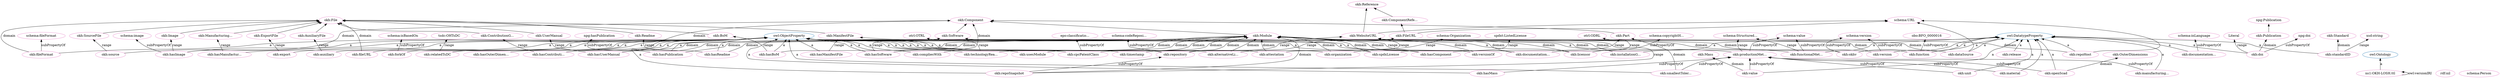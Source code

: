 digraph G {
  rankdir=BT
  node[height=.3]
"https://github.com/OPEN-NEXT/OKH-LOSH/raw/master/OKH-LOSH.ttl#File" [fillcolor="#1f77b4" color="#1f77b4" label="okh:File"]
"https://github.com/OPEN-NEXT/OKH-LOSH/raw/master/OKH-LOSH.ttl#ComponentReference" [fillcolor="#1f77b4" color="#1f77b4" label="okh:ComponentRefe..."]
"https://github.com/OPEN-NEXT/OKH-LOSH/raw/master/OKH-LOSH.ttl#Module" [fillcolor="#1f77b4" color="#1f77b4" label="okh:Module"]
"https://github.com/OPEN-NEXT/OKH-LOSH/raw/master/OKH-LOSH.ttl#SourceFile" [fillcolor="#1f77b4" color="#1f77b4" label="okh:SourceFile"]
"http://www.w3.org/2002/07/owl#ObjectProperty" [fillcolor="#1f77b4" color="#1f77b4" label="owl:ObjectProperty"]
"https://github.com/OPEN-NEXT/OKH-LOSH/raw/master/OKH-LOSH.ttl#Part" [fillcolor="#1f77b4" color="#1f77b4" label="okh:Part"]
"https://github.com/OPEN-NEXT/OKH-LOSH/raw/master/OKH-LOSH.ttl#Component" [fillcolor="#1f77b4" color="#1f77b4" label="okh:Component"]
"https://github.com/OPEN-NEXT/OKH-LOSH/raw/master/OKH-LOSH.ttl#ManufacturingInstructions" [fillcolor="#1f77b4" color="#1f77b4" label="okh:Manufacturing..."]
"http://ns.nature.com/terms/Publication" [fillcolor="#1f77b4" color="#1f77b4" label="npg:Publication"]
"https://github.com/OPEN-NEXT/OKH-LOSH/raw/master/OKH-LOSH.ttl#Mass" [fillcolor="#1f77b4" color="#1f77b4" label="okh:Mass"]
"https://github.com/OPEN-NEXT/OKH-LOSH/raw/master/OKH-LOSH.ttl#ContributionGuide" [fillcolor="#1f77b4" color="#1f77b4" label="okh:ContributionG..."]
"https://github.com/OPEN-NEXT/OKH-LOSH/raw/master/OKH-LOSH.ttl#Software" [fillcolor="#1f77b4" color="#1f77b4" label="okh:Software"]
"https://github.com/OPEN-NEXT/OKH-LOSH/raw/master/OKH-LOSH.ttl#OuterDimensions" [fillcolor="#1f77b4" color="#1f77b4" label="okh:OuterDimensions"]
"http://www.w3.org/2002/07/owl#Ontology" [fillcolor="#1f77b4" color="#1f77b4" label="owl:Ontology"]
"https://github.com/OPEN-NEXT/OKH-LOSH/raw/master/OKH-LOSH.ttl#WebsiteURL" [fillcolor="#1f77b4" color="#1f77b4" label="okh:WebsiteURL"]
"https://github.com/OPEN-NEXT/OKH-LOSH/raw/master/OKH-LOSH.ttl#Publication" [fillcolor="#1f77b4" color="#1f77b4" label="okh:Publication"]
"https://github.com/OPEN-NEXT/OKH-LOSH/raw/master/OKH-LOSH.ttl#ManifestFile" [fillcolor="#1f77b4" color="#1f77b4" label="okh:ManifestFile"]
"https://github.com/OPEN-NEXT/OKH-LOSH/raw/master/OKH-LOSH.ttl#ExportFile" [fillcolor="#1f77b4" color="#1f77b4" label="okh:ExportFile"]
"https://github.com/OPEN-NEXT/OKH-LOSH/raw/master/OKH-LOSH.ttl#Reference" [fillcolor="#1f77b4" color="#1f77b4" label="okh:Reference"]
"https://github.com/OPEN-NEXT/OKH-LOSH/raw/master/OKH-LOSH.ttl#UserManual" [fillcolor="#1f77b4" color="#1f77b4" label="okh:UserManual"]
"https://github.com/OPEN-NEXT/OKH-LOSH/raw/master/OKH-LOSH.ttl#Standard" [fillcolor="#1f77b4" color="#1f77b4" label="okh:Standard"]
"http://www.w3.org/2002/07/owl#DatatypeProperty" [fillcolor="#1f77b4" color="#1f77b4" label="owl:DatatypeProperty"]
"https://github.com/OPEN-NEXT/OKH-LOSH/raw/master/OKH-LOSH.ttl#BoM" [fillcolor="#1f77b4" color="#1f77b4" label="okh:BoM"]
"https://github.com/OPEN-NEXT/OKH-LOSH/raw/master/OKH-LOSH.ttl#Readme" [fillcolor="#1f77b4" color="#1f77b4" label="okh:Readme"]
"http://schema.org/URL" [fillcolor="#1f77b4" color="#1f77b4" label="schema:URL"]
"https://github.com/OPEN-NEXT/OKH-LOSH/raw/master/OKH-LOSH.ttl#AuxiliaryFile" [fillcolor="#1f77b4" color="#1f77b4" label="okh:AuxiliaryFile"]
"https://github.com/OPEN-NEXT/OKH-LOSH/raw/master/OKH-LOSH.ttl#Image" [fillcolor="#1f77b4" color="#1f77b4" label="okh:Image"]
"https://github.com/OPEN-NEXT/OKH-LOSH/raw/master/OKH-LOSH.ttl#FileURL" [fillcolor="#1f77b4" color="#1f77b4" label="okh:FileURL"]
"https://github.com/OPEN-NEXT/OKH-LOSH/raw/master/OKH-LOSH.ttl#hasPublication" [fillcolor="#e377c2" color="#e377c2" label="okh:hasPublication"]
"https://github.com/OPEN-NEXT/OKH-LOSH/raw/master/OKH-LOSH.ttl#installationGuide" [fillcolor="#e377c2" color="#e377c2" label="okh:installationG..."]
"https://github.com/OPEN-NEXT/OKH-LOSH/raw/master/OKH-LOSH.ttl#File" [fillcolor="#e377c2" color="#e377c2" label="okh:File"]
"https://github.com/OPEN-NEXT/OKH-LOSH/raw/master/OKH-LOSH.ttl#hasSoftware" [fillcolor="#e377c2" color="#e377c2" label="okh:hasSoftware"]
"https://github.com/OPEN-NEXT/OKH-LOSH/raw/master/OKH-LOSH.ttl#Software" [fillcolor="#e377c2" color="#e377c2" label="okh:Software"]
"http://schema.org/version" [fillcolor="#e377c2" color="#e377c2" label="schema:version"]
"https://github.com/OPEN-NEXT/OKH-LOSH/raw/master/OKH-LOSH.ttl#fileFormat" [fillcolor="#e377c2" color="#e377c2" label="okh:fileFormat"]
"https://github.com/OPEN-NEXT/OKH-LOSH/raw/master/OTRL.ttl#ODRL" [fillcolor="#e377c2" color="#e377c2" label="otrl:ODRL"]
"https://github.com/OPEN-NEXT/OKH-LOSH/raw/master/OKH-LOSH.ttl#Module" [fillcolor="#e377c2" color="#e377c2" label="okh:Module"]
"https://github.com/OPEN-NEXT/OKH-LOSH/raw/master/OKH-LOSH.ttl#Component" [fillcolor="#e377c2" color="#e377c2" label="okh:Component"]
"http://www.w3.org/1999/02/22-rdf-syntax-ns#nil" [fillcolor="#e377c2" color="#e377c2" label="rdf:nil"]
"http://purl.obolibrary.org/obo/BFO_0000016" [fillcolor="#e377c2" color="#e377c2" label="obo:BFO_0000016"]
"https://github.com/OPEN-NEXT/OKH-LOSH/raw/master/OKH-LOSH.ttl#value" [fillcolor="#e377c2" color="#e377c2" label="okh:value"]
"https://github.com/OPEN-NEXT/OKH-LOSH/raw/master/OKH-LOSH.ttl#smallestToleranceClass" [fillcolor="#e377c2" color="#e377c2" label="okh:smallestToler..."]
"https://github.com/OPEN-NEXT/OKH-LOSH/raw/master/OKH-LOSH.ttl#function" [fillcolor="#e377c2" color="#e377c2" label="okh:function"]
"https://github.com/OPEN-NEXT/OKH-LOSH/raw/master/OKH-LOSH.ttl#timestamp" [fillcolor="#e377c2" color="#e377c2" label="okh:timestamp"]
"https://github.com/OPEN-NEXT/OKH-LOSH/raw/master/OKH-LOSH.ttl" [fillcolor="#e377c2" color="#e377c2" label="ns1:OKH-LOSH.ttl"]
"https://github.com/OPEN-NEXT/OKH-LOSH/raw/master/OKH-LOSH.ttl#WebsiteURL" [fillcolor="#e377c2" color="#e377c2" label="okh:WebsiteURL"]
"https://github.com/OPEN-NEXT/OKH-LOSH/raw/master/OKH-LOSH.ttl#technologyReadinessLevel" [fillcolor="#e377c2" color="#e377c2" label="okh:technologyRea..."]
"https://github.com/OPEN-NEXT/OKH-LOSH/raw/master/OKH-LOSH.ttl#Part" [fillcolor="#e377c2" color="#e377c2" label="okh:Part"]
"https://github.com/OPEN-NEXT/OKH-LOSH/raw/master/OKH-LOSH.ttl#productionMetadata" [fillcolor="#e377c2" color="#e377c2" label="okh:productionMet..."]
"https://github.com/OPEN-NEXT/OKH-LOSH/raw/master/OKH-LOSH.ttl#OuterDimensions" [fillcolor="#e377c2" color="#e377c2" label="okh:OuterDimensions"]
"https://github.com/OPEN-NEXT/OKH-LOSH/raw/master/OKH-LOSH.ttl#hasMass" [fillcolor="#e377c2" color="#e377c2" label="okh:hasMass"]
"https://github.com/OPEN-NEXT/OKH-LOSH/raw/master/OKH-LOSH.ttl#material" [fillcolor="#e377c2" color="#e377c2" label="okh:material"]
"https://github.com/OPEN-NEXT/OKH-LOSH/raw/master/OKH-LOSH.ttl#doi" [fillcolor="#e377c2" color="#e377c2" label="okh:doi"]
"https://github.com/OPEN-NEXT/OKH-LOSH/raw/master/OKH-LOSH.ttl#release" [fillcolor="#e377c2" color="#e377c2" label="okh:release"]
"http://ns.nature.com/terms/doi" [fillcolor="#e377c2" color="#e377c2" label="npg:doi"]
"https://github.com/OPEN-NEXT/OKH-LOSH/raw/master/OKH-LOSH.ttl#okhv" [fillcolor="#e377c2" color="#e377c2" label="okh:okhv"]
"https://github.com/OPEN-NEXT/OKH-LOSH/raw/master/OKH-LOSH.ttl#fileURL" [fillcolor="#e377c2" color="#e377c2" label="okh:fileURL"]
"https://github.com/OPEN-NEXT/OKH-LOSH/raw/master/OKH-LOSH.ttl#attestation" [fillcolor="#e377c2" color="#e377c2" label="okh:attestation"]
"https://github.com/OPEN-NEXT/OKH-LOSH/raw/master/OKH-LOSH.ttl#hasBoM" [fillcolor="#e377c2" color="#e377c2" label="okh:hasBoM"]
"https://github.com/OPEN-NEXT/OKH-LOSH/raw/master/OKH-LOSH.ttl#functionalMetadata" [fillcolor="#e377c2" color="#e377c2" label="okh:functionalMet..."]
"http://schema.org/URL" [fillcolor="#e377c2" color="#e377c2" label="schema:URL"]
"https://github.com/OPEN-NEXT/OKH-LOSH/raw/master/OKH-LOSH.ttl#documentationReadinessLevel" [fillcolor="#e377c2" color="#e377c2" label="okh:documentation..."]
"http://schema.org/Person" [fillcolor="#e377c2" color="#e377c2" label="schema:Person"]
"https://github.com/OPEN-NEXT/OKH-LOSH/raw/master/OKH-LOSH.ttl#licensor" [fillcolor="#e377c2" color="#e377c2" label="okh:licensor"]
"https://github.com/OPEN-NEXT/OKH-LOSH/raw/master/OKH-LOSH.ttl#dataSource" [fillcolor="#e377c2" color="#e377c2" label="okh:dataSource"]
"https://github.com/OPEN-NEXT/OKH-LOSH/raw/master/OKH-LOSH.ttl#usesModule" [fillcolor="#e377c2" color="#e377c2" label="okh:usesModule"]
"https://github.com/OPEN-NEXT/OKH-LOSH/raw/master/OKH-LOSH.ttl#hasComponent" [fillcolor="#e377c2" color="#e377c2" label="okh:hasComponent"]
"https://github.com/OPEN-NEXT/OKH-LOSH/raw/master/OKH-LOSH.ttl#ManifestFile" [fillcolor="#e377c2" color="#e377c2" label="okh:ManifestFile"]
"https://github.com/OPEN-NEXT/OKH-LOSH/raw/master/OKH-LOSH.ttl#hasManufacturingInstructions" [fillcolor="#e377c2" color="#e377c2" label="okh:hasManufactur..."]
"https://github.com/OPEN-NEXT/OKH-LOSH/raw/master/OKH-LOSH.ttl#openScad" [fillcolor="#e377c2" color="#e377c2" label="okh:openScad"]
"https://github.com/OPEN-NEXT/OKH-LOSH/raw/master/OKH-LOSH.ttl#hasOuterDimensions" [fillcolor="#e377c2" color="#e377c2" label="okh:hasOuterDimen..."]
"http://schema.org/Organization" [fillcolor="#e377c2" color="#e377c2" label="schema:Organization"]
"https://github.com/OPEN-NEXT/OKH-LOSH/raw/master/OKH-LOSH.ttl#Standard" [fillcolor="#e377c2" color="#e377c2" label="okh:Standard"]
"http://schema.org/inLanguage" [fillcolor="#e377c2" color="#e377c2" label="schema:inLanguage"]
"https://github.com/OPEN-NEXT/OKH-LOSH/raw/master/OKH-LOSH.ttl#unit" [fillcolor="#e377c2" color="#e377c2" label="okh:unit"]
"https://github.com/OPEN-NEXT/OKH-LOSH/raw/master/OKH-LOSH.ttl#alternativeLicense" [fillcolor="#e377c2" color="#e377c2" label="okh:alternativeLi..."]
"https://github.com/OPEN-NEXT/OKH-LOSH/raw/master/OKH-LOSH.ttl#auxiliary" [fillcolor="#e377c2" color="#e377c2" label="okh:auxiliary"]
"https://github.com/OPEN-NEXT/OKH-LOSH/raw/master/OKH-LOSH.ttl#Mass" [fillcolor="#e377c2" color="#e377c2" label="okh:Mass"]
"https://github.com/OPEN-NEXT/OKH-LOSH/raw/master/OKH-LOSH.ttl#FileURL" [fillcolor="#e377c2" color="#e377c2" label="okh:FileURL"]
"https://github.com/OPEN-NEXT/OKH-LOSH/raw/master/OKH-LOSH.ttl#hasContributionGuide" [fillcolor="#e377c2" color="#e377c2" label="okh:hasContributi..."]
"http://spdx.org/rdf/terms#ListedLicense" [fillcolor="#e377c2" color="#e377c2" label="spdxt:ListedLicense"]
"https://github.com/OPEN-NEXT/OKH-LOSH/raw/master/OKH-LOSH.ttl#ComponentReference" [fillcolor="#e377c2" color="#e377c2" label="okh:ComponentRefe..."]
"https://github.com/OPEN-NEXT/OKH-LOSH/raw/master/OKH-LOSH.ttl#hasManifestFile" [fillcolor="#e377c2" color="#e377c2" label="okh:hasManifestFile"]
"http://www.w3.org/2001/XMLSchema#string" [fillcolor="#e377c2" color="#e377c2" label="xsd:string"]
"https://github.com/OPEN-NEXT/OKH-LOSH/raw/master/OKH-LOSH.ttl#organization" [fillcolor="#e377c2" color="#e377c2" label="okh:organization"]
"https://github.com/OPEN-NEXT/OKH-LOSH/raw/master/OKH-LOSH.ttl#manufacturingProcess" [fillcolor="#e377c2" color="#e377c2" label="okh:manufacturing..."]
"http://schema.org/StructuredValue" [fillcolor="#e377c2" color="#e377c2" label="schema:Structured..."]
"https://gitlab.com/OSEGermany/oh-tsdc/-/raw/master/oh-tsdc.ttl#OHTsDC" [fillcolor="#e377c2" color="#e377c2" label="tsdc:OHTsDC"]
"http://schema.org/value" [fillcolor="#e377c2" color="#e377c2" label="schema:value"]
"https://github.com/OPEN-NEXT/OKH-LOSH/raw/master/OKH-LOSH.ttl#hasUserManual" [fillcolor="#e377c2" color="#e377c2" label="okh:hasUserManual"]
"http://schema.org/codeRepository" [fillcolor="#e377c2" color="#e377c2" label="schema:codeReposi..."]
"https://github.com/OPEN-NEXT/OKH-LOSH/raw/master/OKH-LOSH.ttl#version" [fillcolor="#e377c2" color="#e377c2" label="okh:version"]
"https://github.com/OPEN-NEXT/OKH-LOSH/raw/master/OKH-LOSH.ttl#ExportFile" [fillcolor="#e377c2" color="#e377c2" label="okh:ExportFile"]
"https://github.com/OPEN-NEXT/OKH-LOSH/raw/master/OKH-LOSH.ttl#relatedTsDC" [fillcolor="#e377c2" color="#e377c2" label="okh:relatedTsDC"]
"http://schema.org/image" [fillcolor="#e377c2" color="#e377c2" label="schema:image"]
"https://github.com/OPEN-NEXT/OKH-LOSH/raw/master/OKH-LOSH.ttl#hasImage" [fillcolor="#e377c2" color="#e377c2" label="okh:hasImage"]
"https://github.com/OPEN-NEXT/OKH-LOSH/raw/master/OKH-LOSH.ttl#Reference" [fillcolor="#e377c2" color="#e377c2" label="okh:Reference"]
"https://github.com/OPEN-NEXT/OKH-LOSH/raw/master/OKH-LOSH.ttl#UserManual" [fillcolor="#e377c2" color="#e377c2" label="okh:UserManual"]
"https://github.com/OPEN-NEXT/OKH-LOSH/raw/master/OKH-LOSH.ttl#repoSnapshot" [fillcolor="#e377c2" color="#e377c2" label="okh:repoSnapshot"]
"https://github.com/OPEN-NEXT/OKH-LOSH/raw/master/OKH-LOSH.ttl#spdxLicense" [fillcolor="#e377c2" color="#e377c2" label="okh:spdxLicense"]
"https://github.com/OPEN-NEXT/OKH-LOSH/raw/master/OKH-LOSH.ttl#Publication" [fillcolor="#e377c2" color="#e377c2" label="okh:Publication"]
"https://github.com/OPEN-NEXT/OKH-LOSH/raw/master/OKH-LOSH.ttl#repository" [fillcolor="#e377c2" color="#e377c2" label="okh:repository"]
"https://github.com/OPEN-NEXT/OKH-LOSH/raw/master/OKH-LOSH.ttl#documentationLanguage" [fillcolor="#e377c2" color="#e377c2" label="okh:documentation..."]
"https://github.com/OPEN-NEXT/OKH-LOSH/raw/master/OTRL.ttl#OTRL" [fillcolor="#e377c2" color="#e377c2" label="otrl:OTRL"]
"https://github.com/OPEN-NEXT/OKH-LOSH/raw/master/OKH-LOSH.ttl#cpcPatentClass" [fillcolor="#e377c2" color="#e377c2" label="okh:cpcPatentClass"]
"https://github.com/OPEN-NEXT/OKH-LOSH/raw/master/OKH-LOSH.ttl#ContributionGuide" [fillcolor="#e377c2" color="#e377c2" label="okh:ContributionG..."]
"https://github.com/OPEN-NEXT/OKH-LOSH/raw/master/OKH-LOSH.ttl#Image" [fillcolor="#e377c2" color="#e377c2" label="okh:Image"]
"http://ns.nature.com/terms/Publication" [fillcolor="#e377c2" color="#e377c2" label="npg:Publication"]
"https://github.com/OPEN-NEXT/OKH-LOSH/raw/master/OKH-LOSH.ttl#export" [fillcolor="#e377c2" color="#e377c2" label="okh:export"]
"https://github.com/OPEN-NEXT/OKH-LOSH/raw/master/OKH-LOSH.ttl#hasReadme" [fillcolor="#e377c2" color="#e377c2" label="okh:hasReadme"]
"https://github.com/OPEN-NEXT/OKH-LOSH/raw/master/OKH-LOSH.ttl#ManufacturingInstructions" [fillcolor="#e377c2" color="#e377c2" label="okh:Manufacturing..."]
"https://github.com/OPEN-NEXT/OKH-LOSH/raw/master/OKH-LOSH.ttl#SourceFile" [fillcolor="#e377c2" color="#e377c2" label="okh:SourceFile"]
"https://github.com/OPEN-NEXT/OKH-LOSH/raw/master/OKH-LOSH.ttl#Readme" [fillcolor="#e377c2" color="#e377c2" label="okh:Readme"]
"https://github.com/OPEN-NEXT/OKH-LOSH/raw/master/OKH-LOSH.ttl#AuxiliaryFile" [fillcolor="#e377c2" color="#e377c2" label="okh:AuxiliaryFile"]
"http://data.epo.org/linked-data/def/patent/classificationIPCInventive" [fillcolor="#e377c2" color="#e377c2" label="epo:classificatio..."]
"https://github.com/OPEN-NEXT/OKH-LOSH/raw/master/OKH-LOSH.ttl#compliesWith" [fillcolor="#e377c2" color="#e377c2" label="okh:compliesWith"]
"https://github.com/OPEN-NEXT/OKH-LOSH/raw/master/OKH-LOSH.ttl#repoHost" [fillcolor="#e377c2" color="#e377c2" label="okh:repoHost"]
"http://schema.org/isBasedOn" [fillcolor="#e377c2" color="#e377c2" label="schema:isBasedOn"]
"https://github.com/OPEN-NEXT/OKH-LOSH/raw/master/OKH-LOSH.ttl#versionOf" [fillcolor="#e377c2" color="#e377c2" label="okh:versionOf"]
"http://ns.nature.com/terms/hasPublication" [fillcolor="#e377c2" color="#e377c2" label="npg:hasPublication"]
"https://github.com/OPEN-NEXT/OKH-LOSH/raw/master/OKH-LOSH.ttl#source" [fillcolor="#e377c2" color="#e377c2" label="okh:source"]
"http://schema.org/copyrightHolder" [fillcolor="#e377c2" color="#e377c2" label="schema:copyrightH..."]
"https://github.com/OPEN-NEXT/OKH-LOSH/raw/master/OKH-LOSH.ttl#BoM" [fillcolor="#e377c2" color="#e377c2" label="okh:BoM"]
"https://github.com/OPEN-NEXT/OKH-LOSH/raw/master/OKH-LOSH.ttl#forkOf" [fillcolor="#e377c2" color="#e377c2" label="okh:forkOf"]
"http://www.w3.org/2000/01/rdf-schema#Literal" [fillcolor="#e377c2" color="#e377c2" label="Literal"]
"https://github.com/OPEN-NEXT/OKH-LOSH/raw/master/OKH-LOSH.ttl#standardID" [fillcolor="#e377c2" color="#e377c2" label="okh:standardID"]
"http://schema.org/fileFormat" [fillcolor="#e377c2" color="#e377c2" label="schema:fileFormat"]
  "https://github.com/OPEN-NEXT/OKH-LOSH/raw/master/OKH-LOSH.ttl#manufacturingProcess" -> "http://www.w3.org/2002/07/owl#DatatypeProperty" [label="a"]
  "https://github.com/OPEN-NEXT/OKH-LOSH/raw/master/OKH-LOSH.ttl#functionalMetadata" -> "http://schema.org/StructuredValue" [label="range"]
  "https://github.com/OPEN-NEXT/OKH-LOSH/raw/master/OKH-LOSH.ttl#hasPublication" -> "http://www.w3.org/2002/07/owl#ObjectProperty" [label="a"]
  "https://github.com/OPEN-NEXT/OKH-LOSH/raw/master/OKH-LOSH.ttl#relatedTsDC" -> "https://gitlab.com/OSEGermany/oh-tsdc/-/raw/master/oh-tsdc.ttl#OHTsDC" [label="range"]
  "https://github.com/OPEN-NEXT/OKH-LOSH/raw/master/OKH-LOSH.ttl#openScad" -> "https://github.com/OPEN-NEXT/OKH-LOSH/raw/master/OKH-LOSH.ttl#productionMetadata" [label="subPropertyOf"]
  "https://github.com/OPEN-NEXT/OKH-LOSH/raw/master/OKH-LOSH.ttl#installationGuide" -> "http://www.w3.org/2002/07/owl#DatatypeProperty" [label="a"]
  "https://github.com/OPEN-NEXT/OKH-LOSH/raw/master/OKH-LOSH.ttl#fileFormat" -> "https://github.com/OPEN-NEXT/OKH-LOSH/raw/master/OKH-LOSH.ttl#File" [label="domain"]
  "https://github.com/OPEN-NEXT/OKH-LOSH/raw/master/OKH-LOSH.ttl#hasSoftware" -> "http://www.w3.org/2002/07/owl#ObjectProperty" [label="a"]
  "https://github.com/OPEN-NEXT/OKH-LOSH/raw/master/OKH-LOSH.ttl#ManifestFile" -> "https://github.com/OPEN-NEXT/OKH-LOSH/raw/master/OKH-LOSH.ttl#File" [label=""]
  "https://github.com/OPEN-NEXT/OKH-LOSH/raw/master/OKH-LOSH.ttl#documentationReadinessLevel" -> "https://github.com/OPEN-NEXT/OKH-LOSH/raw/master/OKH-LOSH.ttl#Module" [label="domain"]
  "https://github.com/OPEN-NEXT/OKH-LOSH/raw/master/OKH-LOSH.ttl#version" -> "http://schema.org/version" [label="subPropertyOf"]
  "https://github.com/OPEN-NEXT/OKH-LOSH/raw/master/OKH-LOSH.ttl#unit" -> "https://github.com/OPEN-NEXT/OKH-LOSH/raw/master/OKH-LOSH.ttl#productionMetadata" [label="subPropertyOf"]
  "https://github.com/OPEN-NEXT/OKH-LOSH/raw/master/OKH-LOSH.ttl#functionalMetadata" -> "http://schema.org/value" [label="subPropertyOf"]
  "https://github.com/OPEN-NEXT/OKH-LOSH/raw/master/OKH-LOSH.ttl#fileFormat" -> "http://www.w3.org/2002/07/owl#ObjectProperty" [label="a"]
  "https://github.com/OPEN-NEXT/OKH-LOSH/raw/master/OKH-LOSH.ttl#hasUserManual" -> "http://www.w3.org/2002/07/owl#ObjectProperty" [label="a"]
  "https://github.com/OPEN-NEXT/OKH-LOSH/raw/master/OKH-LOSH.ttl#documentationReadinessLevel" -> "https://github.com/OPEN-NEXT/OKH-LOSH/raw/master/OTRL.ttl#ODRL" [label="range"]
  "https://github.com/OPEN-NEXT/OKH-LOSH/raw/master/OKH-LOSH.ttl#version" -> "https://github.com/OPEN-NEXT/OKH-LOSH/raw/master/OKH-LOSH.ttl#Module" [label="domain"]
  "https://github.com/OPEN-NEXT/OKH-LOSH/raw/master/OKH-LOSH.ttl#repository" -> "http://schema.org/codeRepository" [label="subPropertyOf"]
  "https://github.com/OPEN-NEXT/OKH-LOSH/raw/master/OKH-LOSH.ttl#version" -> "http://www.w3.org/2002/07/owl#DatatypeProperty" [label="a"]
  "https://github.com/OPEN-NEXT/OKH-LOSH/raw/master/OKH-LOSH.ttl#installationGuide" -> "https://github.com/OPEN-NEXT/OKH-LOSH/raw/master/OKH-LOSH.ttl#Software" [label="domain"]
  "https://github.com/OPEN-NEXT/OKH-LOSH/raw/master/OKH-LOSH.ttl#okhv" -> "https://github.com/OPEN-NEXT/OKH-LOSH/raw/master/OKH-LOSH.ttl#ManifestFile" [label="domain"]
  "https://github.com/OPEN-NEXT/OKH-LOSH/raw/master/OKH-LOSH.ttl#hasContributionGuide" -> "https://github.com/OPEN-NEXT/OKH-LOSH/raw/master/OKH-LOSH.ttl#Module" [label="domain"]
  "https://github.com/OPEN-NEXT/OKH-LOSH/raw/master/OKH-LOSH.ttl#ExportFile" -> "https://github.com/OPEN-NEXT/OKH-LOSH/raw/master/OKH-LOSH.ttl#File" [label=""]
  "https://github.com/OPEN-NEXT/OKH-LOSH/raw/master/OKH-LOSH.ttl#Part" -> "https://github.com/OPEN-NEXT/OKH-LOSH/raw/master/OKH-LOSH.ttl#Component" [label=""]
  "https://github.com/OPEN-NEXT/OKH-LOSH/raw/master/OKH-LOSH.ttl#Software" -> "https://github.com/OPEN-NEXT/OKH-LOSH/raw/master/OKH-LOSH.ttl#Component" [label=""]
  "https://github.com/OPEN-NEXT/OKH-LOSH/raw/master/OKH-LOSH.ttl#export" -> "https://github.com/OPEN-NEXT/OKH-LOSH/raw/master/OKH-LOSH.ttl#ExportFile" [label="range"]
  "https://github.com/OPEN-NEXT/OKH-LOSH/raw/master/OKH-LOSH.ttl#function" -> "http://purl.obolibrary.org/obo/BFO_0000016" [label="subPropertyOf"]
  "https://github.com/OPEN-NEXT/OKH-LOSH/raw/master/OKH-LOSH.ttl#ManufacturingInstructions" -> "https://github.com/OPEN-NEXT/OKH-LOSH/raw/master/OKH-LOSH.ttl#File" [label=""]
  "https://github.com/OPEN-NEXT/OKH-LOSH/raw/master/OKH-LOSH.ttl#value" -> "http://www.w3.org/2002/07/owl#DatatypeProperty" [label="a"]
  "https://github.com/OPEN-NEXT/OKH-LOSH/raw/master/OKH-LOSH.ttl#relatedTsDC" -> "http://www.w3.org/2002/07/owl#ObjectProperty" [label="a"]
  "https://github.com/OPEN-NEXT/OKH-LOSH/raw/master/OKH-LOSH.ttl#hasImage" -> "http://schema.org/image" [label="subPropertyOf"]
  "https://github.com/OPEN-NEXT/OKH-LOSH/raw/master/OKH-LOSH.ttl#UserManual" -> "https://github.com/OPEN-NEXT/OKH-LOSH/raw/master/OKH-LOSH.ttl#File" [label=""]
  "https://github.com/OPEN-NEXT/OKH-LOSH/raw/master/OKH-LOSH.ttl#hasImage" -> "http://www.w3.org/2002/07/owl#ObjectProperty" [label="a"]
  "https://github.com/OPEN-NEXT/OKH-LOSH/raw/master/OKH-LOSH.ttl#smallestToleranceClass" -> "http://www.w3.org/2002/07/owl#ObjectProperty" [label="a"]
  "https://github.com/OPEN-NEXT/OKH-LOSH/raw/master/OKH-LOSH.ttl#ComponentReference" -> "https://github.com/OPEN-NEXT/OKH-LOSH/raw/master/OKH-LOSH.ttl#Reference" [label=""]
  "https://github.com/OPEN-NEXT/OKH-LOSH/raw/master/OKH-LOSH.ttl#hasPublication" -> "https://github.com/OPEN-NEXT/OKH-LOSH/raw/master/OKH-LOSH.ttl#Module" [label="domain"]
  "https://github.com/OPEN-NEXT/OKH-LOSH/raw/master/OKH-LOSH.ttl#function" -> "http://www.w3.org/2002/07/owl#DatatypeProperty" [label="a"]
  "https://github.com/OPEN-NEXT/OKH-LOSH/raw/master/OKH-LOSH.ttl#hasUserManual" -> "https://github.com/OPEN-NEXT/OKH-LOSH/raw/master/OKH-LOSH.ttl#UserManual" [label="range"]
  "https://github.com/OPEN-NEXT/OKH-LOSH/raw/master/OKH-LOSH.ttl#function" -> "https://github.com/OPEN-NEXT/OKH-LOSH/raw/master/OKH-LOSH.ttl#Module" [label="domain"]
  "https://github.com/OPEN-NEXT/OKH-LOSH/raw/master/OKH-LOSH.ttl#repoSnapshot" -> "http://www.w3.org/2002/07/owl#ObjectProperty" [label="a"]
  "https://github.com/OPEN-NEXT/OKH-LOSH/raw/master/OKH-LOSH.ttl#productionMetadata" -> "http://schema.org/StructuredValue" [label="range"]
  "https://github.com/OPEN-NEXT/OKH-LOSH/raw/master/OKH-LOSH.ttl#spdxLicense" -> "http://www.w3.org/2002/07/owl#ObjectProperty" [label="a"]
  "https://github.com/OPEN-NEXT/OKH-LOSH/raw/master/OKH-LOSH.ttl#fileURL" -> "https://github.com/OPEN-NEXT/OKH-LOSH/raw/master/OKH-LOSH.ttl#File" [label="domain"]
  "https://github.com/OPEN-NEXT/OKH-LOSH/raw/master/OKH-LOSH.ttl#timestamp" -> "http://www.w3.org/2002/07/owl#ObjectProperty" [label="a"]
  "https://github.com/OPEN-NEXT/OKH-LOSH/raw/master/OKH-LOSH.ttl" -> "https://github.com/OPEN-NEXT/OKH-LOSH/raw/master/OKH-LOSH.ttl" [label="owl:versionIRI"]
  "https://github.com/OPEN-NEXT/OKH-LOSH/raw/master/OKH-LOSH.ttl#alternativeLicense" -> "https://github.com/OPEN-NEXT/OKH-LOSH/raw/master/OKH-LOSH.ttl#Module" [label="domain"]
  "https://github.com/OPEN-NEXT/OKH-LOSH/raw/master/OKH-LOSH.ttl" -> "http://www.w3.org/2002/07/owl#Ontology" [label="a"]
  "https://github.com/OPEN-NEXT/OKH-LOSH/raw/master/OKH-LOSH.ttl#organization" -> "http://schema.org/Organization" [label="range"]
  "https://github.com/OPEN-NEXT/OKH-LOSH/raw/master/OKH-LOSH.ttl#productionMetadata" -> "http://schema.org/value" [label="subPropertyOf"]
  "https://github.com/OPEN-NEXT/OKH-LOSH/raw/master/OKH-LOSH.ttl#repoSnapshot" -> "https://github.com/OPEN-NEXT/OKH-LOSH/raw/master/OKH-LOSH.ttl#WebsiteURL" [label="range"]
  "https://github.com/OPEN-NEXT/OKH-LOSH/raw/master/OKH-LOSH.ttl#technologyReadinessLevel" -> "http://www.w3.org/2002/07/owl#ObjectProperty" [label="a"]
  "https://github.com/OPEN-NEXT/OKH-LOSH/raw/master/OKH-LOSH.ttl#manufacturingProcess" -> "https://github.com/OPEN-NEXT/OKH-LOSH/raw/master/OKH-LOSH.ttl#productionMetadata" [label="subPropertyOf"]
  "https://github.com/OPEN-NEXT/OKH-LOSH/raw/master/OKH-LOSH.ttl#openScad" -> "https://github.com/OPEN-NEXT/OKH-LOSH/raw/master/OKH-LOSH.ttl#OuterDimensions" [label="domain"]
  "https://github.com/OPEN-NEXT/OKH-LOSH/raw/master/OKH-LOSH.ttl#hasComponent" -> "https://github.com/OPEN-NEXT/OKH-LOSH/raw/master/OKH-LOSH.ttl#Module" [label="domain"]
  "https://github.com/OPEN-NEXT/OKH-LOSH/raw/master/OKH-LOSH.ttl#doi" -> "https://github.com/OPEN-NEXT/OKH-LOSH/raw/master/OKH-LOSH.ttl#Publication" [label="domain"]
  "https://github.com/OPEN-NEXT/OKH-LOSH/raw/master/OKH-LOSH.ttl#hasMass" -> "http://www.w3.org/2002/07/owl#ObjectProperty" [label="a"]
  "https://github.com/OPEN-NEXT/OKH-LOSH/raw/master/OKH-LOSH.ttl#material" -> "http://www.w3.org/2002/07/owl#DatatypeProperty" [label="a"]
  "https://github.com/OPEN-NEXT/OKH-LOSH/raw/master/OKH-LOSH.ttl#doi" -> "http://www.w3.org/2002/07/owl#DatatypeProperty" [label="a"]
  "https://github.com/OPEN-NEXT/OKH-LOSH/raw/master/OKH-LOSH.ttl#release" -> "http://www.w3.org/2002/07/owl#DatatypeProperty" [label="a"]
  "https://github.com/OPEN-NEXT/OKH-LOSH/raw/master/OKH-LOSH.ttl#hasSoftware" -> "https://github.com/OPEN-NEXT/OKH-LOSH/raw/master/OKH-LOSH.ttl#Software" [label="range"]
  "https://github.com/OPEN-NEXT/OKH-LOSH/raw/master/OKH-LOSH.ttl#repository" -> "http://www.w3.org/2002/07/owl#ObjectProperty" [label="a"]
  "https://github.com/OPEN-NEXT/OKH-LOSH/raw/master/OKH-LOSH.ttl#spdxLicense" -> "https://github.com/OPEN-NEXT/OKH-LOSH/raw/master/OKH-LOSH.ttl#Module" [label="domain"]
  "https://github.com/OPEN-NEXT/OKH-LOSH/raw/master/OKH-LOSH.ttl#compliesWith" -> "https://github.com/OPEN-NEXT/OKH-LOSH/raw/master/OKH-LOSH.ttl#Component" [label="domain"]
  "https://github.com/OPEN-NEXT/OKH-LOSH/raw/master/OKH-LOSH.ttl#attestation" -> "https://github.com/OPEN-NEXT/OKH-LOSH/raw/master/OKH-LOSH.ttl#Module" [label="domain"]
  "https://github.com/OPEN-NEXT/OKH-LOSH/raw/master/OKH-LOSH.ttl#documentationLanguage" -> "http://www.w3.org/2002/07/owl#DatatypeProperty" [label="a"]
  "https://github.com/OPEN-NEXT/OKH-LOSH/raw/master/OKH-LOSH.ttl#doi" -> "http://ns.nature.com/terms/doi" [label="subPropertyOf"]
  "https://github.com/OPEN-NEXT/OKH-LOSH/raw/master/OKH-LOSH.ttl#technologyReadinessLevel" -> "https://github.com/OPEN-NEXT/OKH-LOSH/raw/master/OTRL.ttl#OTRL" [label="range"]
  "https://github.com/OPEN-NEXT/OKH-LOSH/raw/master/OKH-LOSH.ttl#organization" -> "https://github.com/OPEN-NEXT/OKH-LOSH/raw/master/OKH-LOSH.ttl#Module" [label="domain"]
  "https://github.com/OPEN-NEXT/OKH-LOSH/raw/master/OKH-LOSH.ttl#cpcPatentClass" -> "https://github.com/OPEN-NEXT/OKH-LOSH/raw/master/OKH-LOSH.ttl#Module" [label="domain"]
  "https://github.com/OPEN-NEXT/OKH-LOSH/raw/master/OKH-LOSH.ttl#material" -> "https://github.com/OPEN-NEXT/OKH-LOSH/raw/master/OKH-LOSH.ttl#productionMetadata" [label="subPropertyOf"]
  "https://github.com/OPEN-NEXT/OKH-LOSH/raw/master/OKH-LOSH.ttl#cpcPatentClass" -> "http://www.w3.org/2002/07/owl#ObjectProperty" [label="a"]
  "https://github.com/OPEN-NEXT/OKH-LOSH/raw/master/OKH-LOSH.ttl#okhv" -> "http://www.w3.org/2002/07/owl#DatatypeProperty" [label="a"]
  "https://github.com/OPEN-NEXT/OKH-LOSH/raw/master/OKH-LOSH.ttl#Module" -> "https://github.com/OPEN-NEXT/OKH-LOSH/raw/master/OKH-LOSH.ttl#Component" [label=""]
  "https://github.com/OPEN-NEXT/OKH-LOSH/raw/master/OKH-LOSH.ttl#value" -> "https://github.com/OPEN-NEXT/OKH-LOSH/raw/master/OKH-LOSH.ttl#productionMetadata" [label="subPropertyOf"]
  "https://github.com/OPEN-NEXT/OKH-LOSH/raw/master/OKH-LOSH.ttl#hasContributionGuide" -> "https://github.com/OPEN-NEXT/OKH-LOSH/raw/master/OKH-LOSH.ttl#ContributionGuide" [label="range"]
  "https://github.com/OPEN-NEXT/OKH-LOSH/raw/master/OKH-LOSH.ttl#fileURL" -> "http://www.w3.org/2002/07/owl#ObjectProperty" [label="a"]
  "https://github.com/OPEN-NEXT/OKH-LOSH/raw/master/OKH-LOSH.ttl#attestation" -> "http://www.w3.org/2002/07/owl#ObjectProperty" [label="a"]
  "https://github.com/OPEN-NEXT/OKH-LOSH/raw/master/OKH-LOSH.ttl#technologyReadinessLevel" -> "https://github.com/OPEN-NEXT/OKH-LOSH/raw/master/OKH-LOSH.ttl#Module" [label="domain"]
  "https://github.com/OPEN-NEXT/OKH-LOSH/raw/master/OKH-LOSH.ttl#hasBoM" -> "http://www.w3.org/2002/07/owl#ObjectProperty" [label="a"]
  "https://github.com/OPEN-NEXT/OKH-LOSH/raw/master/OKH-LOSH.ttl#functionalMetadata" -> "http://www.w3.org/2002/07/owl#DatatypeProperty" [label="a"]
  "https://github.com/OPEN-NEXT/OKH-LOSH/raw/master/OKH-LOSH.ttl#repoHost" -> "http://schema.org/URL" [label=""]
  "https://github.com/OPEN-NEXT/OKH-LOSH/raw/master/OKH-LOSH.ttl#hasUserManual" -> "https://github.com/OPEN-NEXT/OKH-LOSH/raw/master/OKH-LOSH.ttl#Module" [label="domain"]
  "https://github.com/OPEN-NEXT/OKH-LOSH/raw/master/OKH-LOSH.ttl#documentationReadinessLevel" -> "http://www.w3.org/2002/07/owl#ObjectProperty" [label="a"]
  "https://github.com/OPEN-NEXT/OKH-LOSH/raw/master/OKH-LOSH.ttl#licensor" -> "https://github.com/OPEN-NEXT/OKH-LOSH/raw/master/OKH-LOSH.ttl#Module" [label="domain"]
  "https://github.com/OPEN-NEXT/OKH-LOSH/raw/master/OKH-LOSH.ttl#relatedTsDC" -> "https://github.com/OPEN-NEXT/OKH-LOSH/raw/master/OKH-LOSH.ttl#Component" [label="domain"]
  "https://github.com/OPEN-NEXT/OKH-LOSH/raw/master/OKH-LOSH.ttl#licensor" -> "http://www.w3.org/2002/07/owl#ObjectProperty" [label="a"]
  "https://github.com/OPEN-NEXT/OKH-LOSH/raw/master/OKH-LOSH.ttl#usesModule" -> "https://github.com/OPEN-NEXT/OKH-LOSH/raw/master/OKH-LOSH.ttl#Module" [label="domain"]
  "https://github.com/OPEN-NEXT/OKH-LOSH/raw/master/OKH-LOSH.ttl#dataSource" -> "http://www.w3.org/2002/07/owl#DatatypeProperty" [label="a"]
  "https://github.com/OPEN-NEXT/OKH-LOSH/raw/master/OKH-LOSH.ttl#attestation" -> "https://github.com/OPEN-NEXT/OKH-LOSH/raw/master/OKH-LOSH.ttl#WebsiteURL" [label="range"]
  "https://github.com/OPEN-NEXT/OKH-LOSH/raw/master/OKH-LOSH.ttl#hasImage" -> "https://github.com/OPEN-NEXT/OKH-LOSH/raw/master/OKH-LOSH.ttl#Image" [label="range"]
  "https://github.com/OPEN-NEXT/OKH-LOSH/raw/master/OKH-LOSH.ttl#hasComponent" -> "https://github.com/OPEN-NEXT/OKH-LOSH/raw/master/OKH-LOSH.ttl#Part" [label="range"]
  "https://github.com/OPEN-NEXT/OKH-LOSH/raw/master/OKH-LOSH.ttl#hasMass" -> "https://github.com/OPEN-NEXT/OKH-LOSH/raw/master/OKH-LOSH.ttl#productionMetadata" [label="subPropertyOf"]
  "https://github.com/OPEN-NEXT/OKH-LOSH/raw/master/OKH-LOSH.ttl#hasReadme" -> "https://github.com/OPEN-NEXT/OKH-LOSH/raw/master/OKH-LOSH.ttl#Module" [label="domain"]
  "https://github.com/OPEN-NEXT/OKH-LOSH/raw/master/OKH-LOSH.ttl#Publication" -> "http://ns.nature.com/terms/Publication" [label=""]
  "https://github.com/OPEN-NEXT/OKH-LOSH/raw/master/OKH-LOSH.ttl#export" -> "http://www.w3.org/2002/07/owl#ObjectProperty" [label="a"]
  "https://github.com/OPEN-NEXT/OKH-LOSH/raw/master/OKH-LOSH.ttl#hasReadme" -> "http://www.w3.org/2002/07/owl#ObjectProperty" [label="a"]
  "https://github.com/OPEN-NEXT/OKH-LOSH/raw/master/OKH-LOSH.ttl#hasManufacturingInstructions" -> "https://github.com/OPEN-NEXT/OKH-LOSH/raw/master/OKH-LOSH.ttl#ManufacturingInstructions" [label="range"]
  "https://github.com/OPEN-NEXT/OKH-LOSH/raw/master/OKH-LOSH.ttl#repository" -> "https://github.com/OPEN-NEXT/OKH-LOSH/raw/master/OKH-LOSH.ttl#Module" [label="domain"]
  "https://github.com/OPEN-NEXT/OKH-LOSH/raw/master/OKH-LOSH.ttl#usesModule" -> "http://www.w3.org/2002/07/owl#ObjectProperty" [label="a"]
  "https://github.com/OPEN-NEXT/OKH-LOSH/raw/master/OKH-LOSH.ttl#hasComponent" -> "http://www.w3.org/2002/07/owl#ObjectProperty" [label="a"]
  "https://github.com/OPEN-NEXT/OKH-LOSH/raw/master/OKH-LOSH.ttl#BoM" -> "https://github.com/OPEN-NEXT/OKH-LOSH/raw/master/OKH-LOSH.ttl#File" [label=""]
  "https://github.com/OPEN-NEXT/OKH-LOSH/raw/master/OKH-LOSH.ttl#smallestToleranceClass" -> "https://github.com/OPEN-NEXT/OKH-LOSH/raw/master/OKH-LOSH.ttl#Part" [label="domain"]
  "https://github.com/OPEN-NEXT/OKH-LOSH/raw/master/OKH-LOSH.ttl#hasManifestFile" -> "https://github.com/OPEN-NEXT/OKH-LOSH/raw/master/OKH-LOSH.ttl#ManifestFile" [label="range"]
  "https://github.com/OPEN-NEXT/OKH-LOSH/raw/master/OKH-LOSH.ttl#smallestToleranceClass" -> "https://github.com/OPEN-NEXT/OKH-LOSH/raw/master/OKH-LOSH.ttl#productionMetadata" [label="subPropertyOf"]
  "https://github.com/OPEN-NEXT/OKH-LOSH/raw/master/OKH-LOSH.ttl#hasManufacturingInstructions" -> "http://www.w3.org/2002/07/owl#ObjectProperty" [label="a"]
  "https://github.com/OPEN-NEXT/OKH-LOSH/raw/master/OKH-LOSH.ttl#dataSource" -> "http://schema.org/URL" [label=""]
  "https://github.com/OPEN-NEXT/OKH-LOSH/raw/master/OKH-LOSH.ttl#repoSnapshot" -> "https://github.com/OPEN-NEXT/OKH-LOSH/raw/master/OKH-LOSH.ttl#repository" [label="subPropertyOf"]
  "https://github.com/OPEN-NEXT/OKH-LOSH/raw/master/OKH-LOSH.ttl#source" -> "https://github.com/OPEN-NEXT/OKH-LOSH/raw/master/OKH-LOSH.ttl#SourceFile" [label="range"]
  "https://github.com/OPEN-NEXT/OKH-LOSH/raw/master/OKH-LOSH.ttl#openScad" -> "http://www.w3.org/2002/07/owl#DatatypeProperty" [label="a"]
  "https://github.com/OPEN-NEXT/OKH-LOSH/raw/master/OKH-LOSH.ttl#hasReadme" -> "https://github.com/OPEN-NEXT/OKH-LOSH/raw/master/OKH-LOSH.ttl#Readme" [label="range"]
  "https://github.com/OPEN-NEXT/OKH-LOSH/raw/master/OKH-LOSH.ttl#hasOuterDimensions" -> "http://www.w3.org/2002/07/owl#ObjectProperty" [label="a"]
  "https://github.com/OPEN-NEXT/OKH-LOSH/raw/master/OKH-LOSH.ttl#auxiliary" -> "https://github.com/OPEN-NEXT/OKH-LOSH/raw/master/OKH-LOSH.ttl#AuxiliaryFile" [label="range"]
  "https://github.com/OPEN-NEXT/OKH-LOSH/raw/master/OKH-LOSH.ttl#cpcPatentClass" -> "http://data.epo.org/linked-data/def/patent/classificationIPCInventive" [label="subPropertyOf"]
  "https://github.com/OPEN-NEXT/OKH-LOSH/raw/master/OKH-LOSH.ttl#repoSnapshot" -> "https://github.com/OPEN-NEXT/OKH-LOSH/raw/master/OKH-LOSH.ttl#Module" [label="domain"]
  "https://github.com/OPEN-NEXT/OKH-LOSH/raw/master/OKH-LOSH.ttl#standardID" -> "https://github.com/OPEN-NEXT/OKH-LOSH/raw/master/OKH-LOSH.ttl#Standard" [label="domain"]
  "https://github.com/OPEN-NEXT/OKH-LOSH/raw/master/OKH-LOSH.ttl#documentationLanguage" -> "http://schema.org/inLanguage" [label="subPropertyOf"]
  "https://github.com/OPEN-NEXT/OKH-LOSH/raw/master/OKH-LOSH.ttl#compliesWith" -> "http://www.w3.org/2002/07/owl#ObjectProperty" [label="a"]
  "https://github.com/OPEN-NEXT/OKH-LOSH/raw/master/OKH-LOSH.ttl#repoHost" -> "http://www.w3.org/2002/07/owl#DatatypeProperty" [label="a"]
  "https://github.com/OPEN-NEXT/OKH-LOSH/raw/master/OKH-LOSH.ttl#hasBoM" -> "https://github.com/OPEN-NEXT/OKH-LOSH/raw/master/OKH-LOSH.ttl#Module" [label="domain"]
  "https://github.com/OPEN-NEXT/OKH-LOSH/raw/master/OKH-LOSH.ttl#repoHost" -> "https://github.com/OPEN-NEXT/OKH-LOSH/raw/master/OKH-LOSH.ttl#Module" [label="domain"]
  "https://github.com/OPEN-NEXT/OKH-LOSH/raw/master/OKH-LOSH.ttl#unit" -> "http://www.w3.org/2002/07/owl#DatatypeProperty" [label="a"]
  "https://github.com/OPEN-NEXT/OKH-LOSH/raw/master/OKH-LOSH.ttl#forkOf" -> "http://schema.org/isBasedOn" [label="subPropertyOf"]
  "https://github.com/OPEN-NEXT/OKH-LOSH/raw/master/OKH-LOSH.ttl#FileURL" -> "http://schema.org/URL" [label=""]
  "https://github.com/OPEN-NEXT/OKH-LOSH/raw/master/OKH-LOSH.ttl#versionOf" -> "https://github.com/OPEN-NEXT/OKH-LOSH/raw/master/OKH-LOSH.ttl#Module" [label="domain"]
  "https://github.com/OPEN-NEXT/OKH-LOSH/raw/master/OKH-LOSH.ttl#versionOf" -> "http://www.w3.org/2002/07/owl#ObjectProperty" [label="a"]
  "https://github.com/OPEN-NEXT/OKH-LOSH/raw/master/OKH-LOSH.ttl#alternativeLicense" -> "http://www.w3.org/2002/07/owl#ObjectProperty" [label="a"]
  "https://github.com/OPEN-NEXT/OKH-LOSH/raw/master/OKH-LOSH.ttl#okhv" -> "http://schema.org/version" [label="subPropertyOf"]
  "https://github.com/OPEN-NEXT/OKH-LOSH/raw/master/OKH-LOSH.ttl#hasPublication" -> "http://ns.nature.com/terms/hasPublication" [label="subPropertyOf"]
  "https://github.com/OPEN-NEXT/OKH-LOSH/raw/master/OKH-LOSH.ttl#AuxiliaryFile" -> "https://github.com/OPEN-NEXT/OKH-LOSH/raw/master/OKH-LOSH.ttl#File" [label=""]
  "https://github.com/OPEN-NEXT/OKH-LOSH/raw/master/OKH-LOSH.ttl#source" -> "http://www.w3.org/2002/07/owl#ObjectProperty" [label="a"]
  "https://github.com/OPEN-NEXT/OKH-LOSH/raw/master/OKH-LOSH.ttl#repository" -> "https://github.com/OPEN-NEXT/OKH-LOSH/raw/master/OKH-LOSH.ttl#WebsiteURL" [label="range"]
  "https://github.com/OPEN-NEXT/OKH-LOSH/raw/master/OKH-LOSH.ttl#functionalMetadata" -> "https://github.com/OPEN-NEXT/OKH-LOSH/raw/master/OKH-LOSH.ttl#Module" [label="domain"]
  "https://github.com/OPEN-NEXT/OKH-LOSH/raw/master/OKH-LOSH.ttl#auxiliary" -> "http://www.w3.org/2002/07/owl#ObjectProperty" [label="a"]
  "https://github.com/OPEN-NEXT/OKH-LOSH/raw/master/OKH-LOSH.ttl#value" -> "https://github.com/OPEN-NEXT/OKH-LOSH/raw/master/OKH-LOSH.ttl#Mass" [label="domain"]
  "https://github.com/OPEN-NEXT/OKH-LOSH/raw/master/OKH-LOSH.ttl#Readme" -> "https://github.com/OPEN-NEXT/OKH-LOSH/raw/master/OKH-LOSH.ttl#File" [label=""]
  "https://github.com/OPEN-NEXT/OKH-LOSH/raw/master/OKH-LOSH.ttl#licensor" -> "http://schema.org/copyrightHolder" [label="subPropertyOf"]
  "https://github.com/OPEN-NEXT/OKH-LOSH/raw/master/OKH-LOSH.ttl#Image" -> "https://github.com/OPEN-NEXT/OKH-LOSH/raw/master/OKH-LOSH.ttl#File" [label=""]
  "https://github.com/OPEN-NEXT/OKH-LOSH/raw/master/OKH-LOSH.ttl#WebsiteURL" -> "https://github.com/OPEN-NEXT/OKH-LOSH/raw/master/OKH-LOSH.ttl#Reference" [label=""]
  "https://github.com/OPEN-NEXT/OKH-LOSH/raw/master/OKH-LOSH.ttl#hasBoM" -> "https://github.com/OPEN-NEXT/OKH-LOSH/raw/master/OKH-LOSH.ttl#BoM" [label="range"]
  "https://github.com/OPEN-NEXT/OKH-LOSH/raw/master/OKH-LOSH.ttl#productionMetadata" -> "http://www.w3.org/2002/07/owl#ObjectProperty" [label="a"]
  "https://github.com/OPEN-NEXT/OKH-LOSH/raw/master/OKH-LOSH.ttl#forkOf" -> "http://www.w3.org/2002/07/owl#ObjectProperty" [label="a"]
  "https://github.com/OPEN-NEXT/OKH-LOSH/raw/master/OKH-LOSH.ttl#doi" -> "http://www.w3.org/2000/01/rdf-schema#Literal" [label="range"]
  "https://github.com/OPEN-NEXT/OKH-LOSH/raw/master/OKH-LOSH.ttl#hasImage" -> "https://github.com/OPEN-NEXT/OKH-LOSH/raw/master/OKH-LOSH.ttl#Component" [label="domain"]
  "https://github.com/OPEN-NEXT/OKH-LOSH/raw/master/OKH-LOSH.ttl#dataSource" -> "https://github.com/OPEN-NEXT/OKH-LOSH/raw/master/OKH-LOSH.ttl#Module" [label="domain"]
  "https://github.com/OPEN-NEXT/OKH-LOSH/raw/master/OKH-LOSH.ttl#alternativeLicense" -> "https://github.com/OPEN-NEXT/OKH-LOSH/raw/master/OKH-LOSH.ttl#FileURL" [label="range"]
  "https://github.com/OPEN-NEXT/OKH-LOSH/raw/master/OKH-LOSH.ttl#hasContributionGuide" -> "http://www.w3.org/2002/07/owl#ObjectProperty" [label="a"]
  "https://github.com/OPEN-NEXT/OKH-LOSH/raw/master/OKH-LOSH.ttl#spdxLicense" -> "http://spdx.org/rdf/terms#ListedLicense" [label="range"]
  "https://github.com/OPEN-NEXT/OKH-LOSH/raw/master/OKH-LOSH.ttl#versionOf" -> "https://github.com/OPEN-NEXT/OKH-LOSH/raw/master/OKH-LOSH.ttl#Module" [label="range"]
  "https://github.com/OPEN-NEXT/OKH-LOSH/raw/master/OKH-LOSH.ttl#FileURL" -> "https://github.com/OPEN-NEXT/OKH-LOSH/raw/master/OKH-LOSH.ttl#ComponentReference" [label=""]
  "https://github.com/OPEN-NEXT/OKH-LOSH/raw/master/OKH-LOSH.ttl#SourceFile" -> "https://github.com/OPEN-NEXT/OKH-LOSH/raw/master/OKH-LOSH.ttl#File" [label=""]
  "https://github.com/OPEN-NEXT/OKH-LOSH/raw/master/OKH-LOSH.ttl#hasManifestFile" -> "http://www.w3.org/2002/07/owl#ObjectProperty" [label="a"]
  "https://github.com/OPEN-NEXT/OKH-LOSH/raw/master/OKH-LOSH.ttl#standardID" -> "http://www.w3.org/2002/07/owl#DatatypeProperty" [label="a"]
  "https://github.com/OPEN-NEXT/OKH-LOSH/raw/master/OKH-LOSH.ttl#WebsiteURL" -> "http://schema.org/URL" [label=""]
  "https://github.com/OPEN-NEXT/OKH-LOSH/raw/master/OKH-LOSH.ttl#standardID" -> "http://www.w3.org/2001/XMLSchema#string" [label="range"]
  "https://github.com/OPEN-NEXT/OKH-LOSH/raw/master/OKH-LOSH.ttl#fileFormat" -> "http://schema.org/fileFormat" [label="subPropertyOf"]
  "https://github.com/OPEN-NEXT/OKH-LOSH/raw/master/OKH-LOSH.ttl#ContributionGuide" -> "https://github.com/OPEN-NEXT/OKH-LOSH/raw/master/OKH-LOSH.ttl#File" [label=""]
  "https://github.com/OPEN-NEXT/OKH-LOSH/raw/master/OKH-LOSH.ttl#hasSoftware" -> "https://github.com/OPEN-NEXT/OKH-LOSH/raw/master/OKH-LOSH.ttl#Module" [label="domain"]
  "https://github.com/OPEN-NEXT/OKH-LOSH/raw/master/OKH-LOSH.ttl#timestamp" -> "https://github.com/OPEN-NEXT/OKH-LOSH/raw/master/OKH-LOSH.ttl#Module" [label="domain"]
  "https://github.com/OPEN-NEXT/OKH-LOSH/raw/master/OKH-LOSH.ttl#organization" -> "http://www.w3.org/2002/07/owl#ObjectProperty" [label="a"]
}
